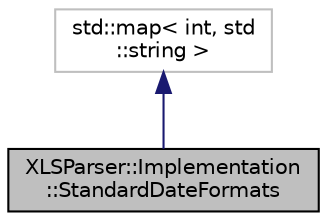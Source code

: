digraph "XLSParser::Implementation::StandardDateFormats"
{
  edge [fontname="Helvetica",fontsize="10",labelfontname="Helvetica",labelfontsize="10"];
  node [fontname="Helvetica",fontsize="10",shape=record];
  Node2 [label="XLSParser::Implementation\l::StandardDateFormats",height=0.2,width=0.4,color="black", fillcolor="grey75", style="filled", fontcolor="black"];
  Node3 -> Node2 [dir="back",color="midnightblue",fontsize="10",style="solid",fontname="Helvetica"];
  Node3 [label="std::map\< int, std\l::string \>",height=0.2,width=0.4,color="grey75", fillcolor="white", style="filled"];
}
